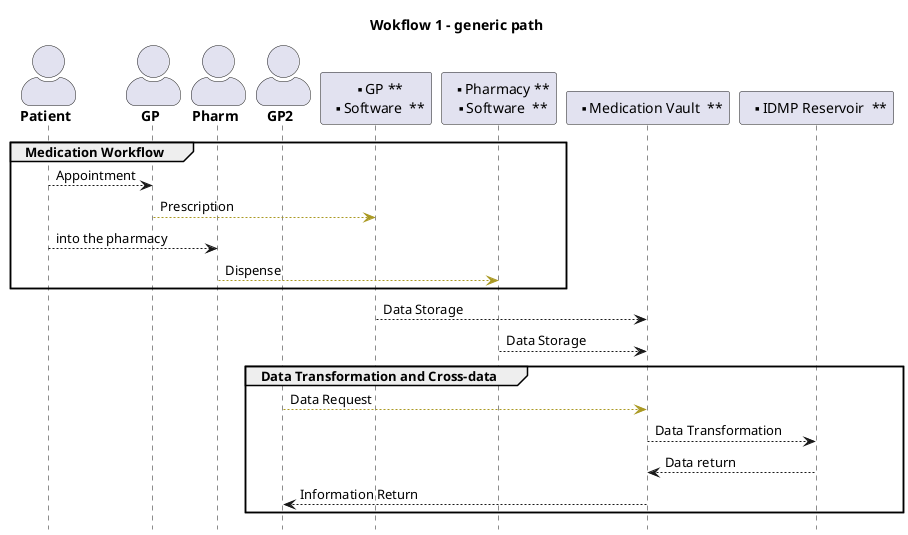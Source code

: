 @startuml
title Wokflow 1 - generic path
skinparam actorStyle awesome

hide footbox

'!include ./style.iuml

actor "**Patient**" as P
actor "**GP**" as GP
actor "**Pharm**" as pharm

actor "**GP2**" as GP2

Participant "** GP **\n**  Software  **" as GPS
Participant "** Pharmacy **\n**  Software  **" as PPS

Participant "** Medication Vault  **" as V
Participant "** IDMP Reservoir  **" as idmp

group Medication Workflow
P --> GP: Appointment
GP -[#A92]-> GPS : Prescription
P --> pharm: into the pharmacy
pharm -[#A92]-> PPS : Dispense

end

GPS --> V: Data Storage
PPS --> V: Data Storage


group Data Transformation and Cross-data
GP2 -[#A92]-> V : Data Request
V --> idmp: Data Transformation
idmp --> V: Data return
V --> GP2: Information Return

end


@enduml
